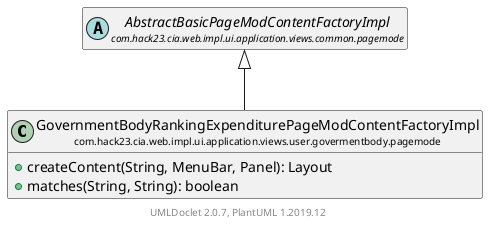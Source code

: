@startuml
    set namespaceSeparator none
    hide empty fields
    hide empty methods

    class "<size:14>GovernmentBodyRankingExpenditurePageModContentFactoryImpl\n<size:10>com.hack23.cia.web.impl.ui.application.views.user.govermentbody.pagemode" as com.hack23.cia.web.impl.ui.application.views.user.govermentbody.pagemode.GovernmentBodyRankingExpenditurePageModContentFactoryImpl [[GovernmentBodyRankingExpenditurePageModContentFactoryImpl.html]] {
        +createContent(String, MenuBar, Panel): Layout
        +matches(String, String): boolean
    }

    abstract class "<size:14>AbstractBasicPageModContentFactoryImpl\n<size:10>com.hack23.cia.web.impl.ui.application.views.common.pagemode" as com.hack23.cia.web.impl.ui.application.views.common.pagemode.AbstractBasicPageModContentFactoryImpl [[../../../common/pagemode/AbstractBasicPageModContentFactoryImpl.html]]

    com.hack23.cia.web.impl.ui.application.views.common.pagemode.AbstractBasicPageModContentFactoryImpl <|-- com.hack23.cia.web.impl.ui.application.views.user.govermentbody.pagemode.GovernmentBodyRankingExpenditurePageModContentFactoryImpl

    center footer UMLDoclet 2.0.7, PlantUML 1.2019.12
@enduml
